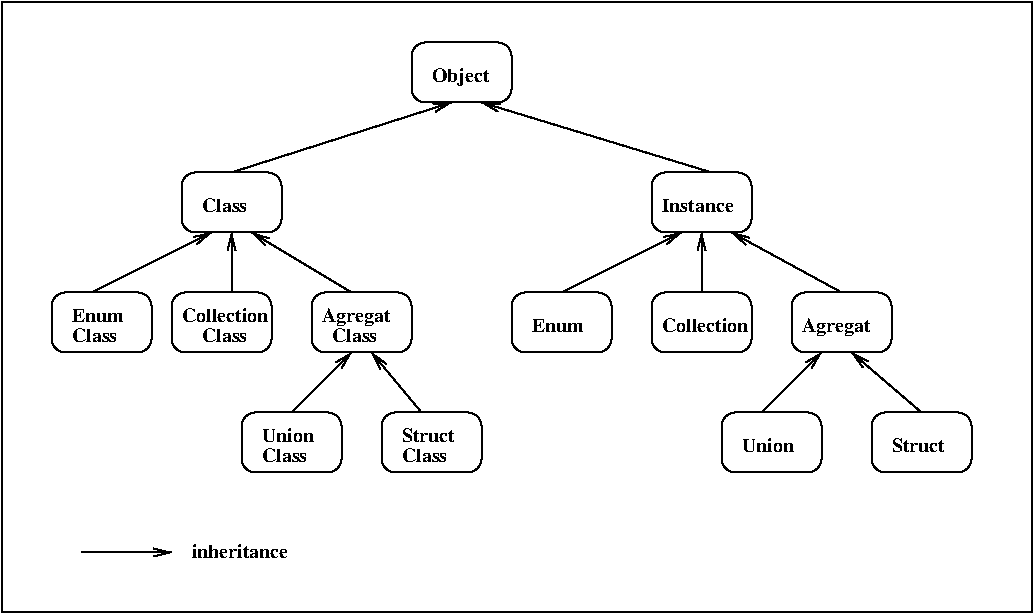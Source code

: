 #FIG 3.2
Landscape
Center
Inches
Letter  
100.00
Single
-2
1200 2
2 4 0 1 0 7 100 0 -1 0.000 0 0 7 0 0 5
	 4875 3675 4875 3225 4125 3225 4125 3675 4875 3675
2 4 0 1 0 7 100 0 -1 0.000 0 0 7 0 0 5
	 1425 3675 1425 3225 675 3225 675 3675 1425 3675
2 4 0 1 0 7 100 0 -1 0.000 0 0 7 0 0 5
	 3375 3675 3375 3225 2625 3225 2625 3675 3375 3675
2 4 0 1 0 7 100 0 -1 0.000 0 0 7 0 0 5
	 6975 3675 6975 3225 6225 3225 6225 3675 6975 3675
2 1 0 1 0 7 100 0 -1 0.000 0 0 -1 1 0 2
	0 0 1.00 60.00 120.00
	 2025 2325 3675 1800
2 1 0 1 0 7 100 0 -1 0.000 0 0 -1 1 0 2
	0 0 1.00 60.00 120.00
	 975 3225 1875 2775
2 1 0 1 0 7 100 0 -1 0.000 0 0 -1 1 0 2
	0 0 1.00 60.00 120.00
	 2925 3225 2175 2775
2 1 0 1 0 7 100 0 -1 0.000 0 0 -1 1 0 2
	0 0 1.00 60.00 120.00
	 4500 3225 5400 2775
2 1 0 1 0 7 100 0 -1 0.000 0 0 -1 1 0 2
	0 0 1.00 60.00 120.00
	 5625 2325 3900 1800
2 1 0 1 0 7 100 0 -1 0.000 0 0 -1 1 0 2
	0 0 1.00 60.00 120.00
	 5550 3225 5550 2775
2 1 0 1 0 7 100 0 -1 0.000 0 0 -1 1 0 2
	0 0 1.00 60.00 120.00
	 6600 3225 5775 2775
2 1 0 1 0 7 100 0 -1 0.000 0 0 -1 1 0 2
	0 0 1.00 60.00 120.00
	 2475 4125 2925 3675
2 1 0 1 0 7 100 0 -1 0.000 0 0 -1 1 0 2
	0 0 1.00 60.00 120.00
	 3450 4125 3075 3675
2 1 0 1 0 7 100 0 -1 0.000 0 0 -1 1 0 2
	0 0 1.00 60.00 120.00
	 6000 4125 6450 3675
2 1 0 1 0 7 100 0 -1 0.000 0 0 -1 1 0 2
	0 0 1.00 60.00 120.00
	 7200 4125 6675 3675
2 1 0 1 0 7 100 0 -1 0.000 0 0 -1 1 0 2
	0 0 1.00 60.00 120.00
	 2025 3225 2025 2775
2 1 0 1 0 7 100 0 -1 0.000 0 0 -1 1 0 2
	0 0 1.00 60.00 120.00
	 900 5175 1575 5175
2 4 0 1 0 7 100 0 -1 0.000 0 0 7 0 0 5
	 4125 1800 4125 1350 3375 1350 3375 1800 4125 1800
2 4 0 1 0 7 100 0 -1 0.000 0 0 7 0 0 5
	 5925 2775 5925 2325 5175 2325 5175 2775 5925 2775
2 4 0 1 0 7 100 0 -1 0.000 0 0 7 0 0 5
	 7575 4575 7575 4125 6825 4125 6825 4575 7575 4575
2 4 0 1 0 7 100 0 -1 0.000 0 0 7 0 0 5
	 6450 4575 6450 4125 5700 4125 5700 4575 6450 4575
2 4 0 1 0 7 100 0 -1 0.000 0 0 7 0 0 5
	 3900 4575 3900 4125 3150 4125 3150 4575 3900 4575
2 4 0 1 0 7 100 0 -1 0.000 0 0 7 0 0 5
	 2850 4575 2850 4125 2100 4125 2100 4575 2850 4575
2 4 0 1 0 7 100 0 -1 0.000 0 0 7 0 0 5
	 2400 2775 2400 2325 1650 2325 1650 2775 2400 2775
2 4 0 1 0 7 100 0 -1 0.000 0 0 7 0 0 5
	 2325 3675 2325 3225 1575 3225 1575 3675 2325 3675
2 4 0 1 0 7 100 0 -1 0.000 0 0 7 0 0 5
	 5925 3675 5925 3225 5175 3225 5175 3675 5925 3675
2 2 0 1 0 7 100 0 -1 0.000 0 0 -1 0 0 5
	 300 1050 8025 1050 8025 5625 300 5625 300 1050
4 0 0 100 0 2 10 0.0000 4 105 345 825 3600 Class\001
4 0 0 100 0 2 10 0.0000 4 105 345 1800 3600 Class\001
4 0 0 100 0 2 10 0.0000 4 135 495 2700 3450 Agregat\001
4 0 0 100 0 2 10 0.0000 4 105 345 2775 3600 Class\001
4 0 0 100 0 2 10 0.0000 4 105 405 4275 3525 Enum\001
4 0 0 100 0 2 10 0.0000 4 135 495 6300 3525 Agregat\001
4 0 0 100 0 2 10 0.0000 4 105 540 5250 2625 Instance\001
4 0 0 100 0 2 10 0.0000 4 120 390 6975 4425 Struct\001
4 0 0 100 0 2 10 0.0000 4 105 405 5850 4425 Union\001
4 0 0 100 0 2 10 0.0000 4 105 345 3300 4500 Class\001
4 0 0 100 0 2 10 0.0000 4 120 390 3300 4350 Struct\001
4 0 0 100 0 2 10 0.0000 4 105 345 2250 4500 Class\001
4 0 0 100 0 2 10 0.0000 4 105 405 2250 4350 Union\001
4 0 0 100 0 2 10 0.0000 4 105 345 1800 2625 Class\001
4 0 0 100 0 2 10 0.0000 4 135 420 3525 1650 Object\001
4 0 0 100 0 2 10 0.0000 4 105 645 1650 3450 Collection\001
4 0 0 100 0 2 10 0.0000 4 105 645 5250 3525 Collection\001
4 0 0 100 0 2 10 0.0000 4 105 405 825 3450 Enum\001
4 0 0 100 0 2 10 0.0000 4 105 720 1725 5215 inheritance\001
